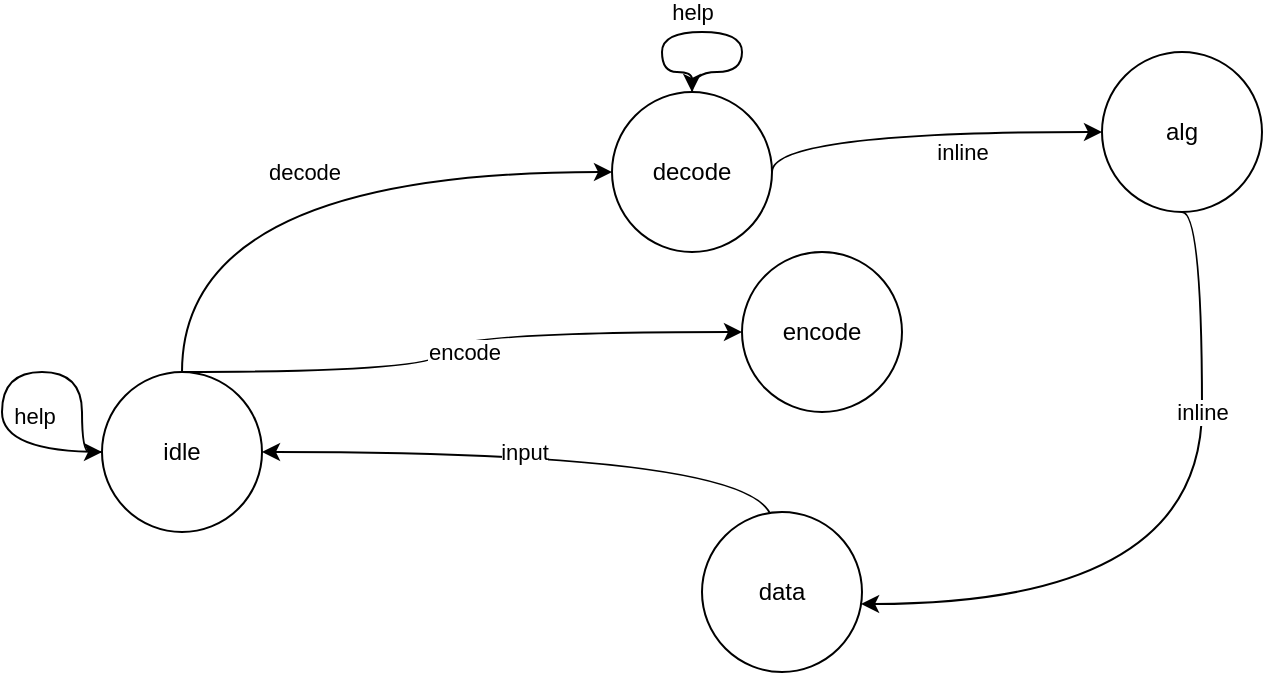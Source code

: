 <mxfile version="14.6.10" type="github">
  <diagram id="GiY3ebTyNPxL1qhEu1Pu" name="Page-1">
    <mxGraphModel dx="813" dy="441" grid="1" gridSize="10" guides="1" tooltips="1" connect="1" arrows="1" fold="1" page="1" pageScale="1" pageWidth="850" pageHeight="1100" math="0" shadow="0">
      <root>
        <mxCell id="0" />
        <mxCell id="1" parent="0" />
        <mxCell id="5-YfzYpszT6BwQLFDBnS-1" value="idle" style="ellipse;whiteSpace=wrap;html=1;aspect=fixed;" parent="1" vertex="1">
          <mxGeometry x="170" y="190" width="80" height="80" as="geometry" />
        </mxCell>
        <mxCell id="5-YfzYpszT6BwQLFDBnS-3" value="decode" style="ellipse;whiteSpace=wrap;html=1;aspect=fixed;" parent="1" vertex="1">
          <mxGeometry x="425" y="50" width="80" height="80" as="geometry" />
        </mxCell>
        <mxCell id="5-YfzYpszT6BwQLFDBnS-4" value="" style="curved=1;endArrow=classic;html=1;rounded=0;edgeStyle=orthogonalEdgeStyle;exitX=0.5;exitY=0;exitDx=0;exitDy=0;entryX=0;entryY=0.5;entryDx=0;entryDy=0;" parent="1" source="5-YfzYpszT6BwQLFDBnS-1" target="5-YfzYpszT6BwQLFDBnS-3" edge="1">
          <mxGeometry width="50" height="50" relative="1" as="geometry">
            <mxPoint x="240" y="190" as="sourcePoint" />
            <mxPoint x="290" y="140" as="targetPoint" />
            <Array as="points">
              <mxPoint x="210" y="90" />
            </Array>
          </mxGeometry>
        </mxCell>
        <mxCell id="5-YfzYpszT6BwQLFDBnS-5" value="decode" style="edgeLabel;html=1;align=center;verticalAlign=middle;resizable=0;points=[];" parent="5-YfzYpszT6BwQLFDBnS-4" vertex="1" connectable="0">
          <mxGeometry x="0.164" y="-16" relative="1" as="geometry">
            <mxPoint x="-23" y="-16" as="offset" />
          </mxGeometry>
        </mxCell>
        <mxCell id="5-YfzYpszT6BwQLFDBnS-6" value="" style="curved=1;endArrow=classic;html=1;rounded=0;edgeStyle=orthogonalEdgeStyle;exitX=0.5;exitY=0;exitDx=0;exitDy=0;entryX=0;entryY=0.5;entryDx=0;entryDy=0;" parent="1" source="5-YfzYpszT6BwQLFDBnS-1" target="V-2hEH6dSGug5lZV_6_B-1" edge="1">
          <mxGeometry width="50" height="50" relative="1" as="geometry">
            <mxPoint x="210" y="190" as="sourcePoint" />
            <mxPoint x="425" y="90" as="targetPoint" />
            <Array as="points">
              <mxPoint x="340" y="190" />
              <mxPoint x="340" y="170" />
            </Array>
          </mxGeometry>
        </mxCell>
        <mxCell id="5-YfzYpszT6BwQLFDBnS-7" value="encode" style="edgeLabel;html=1;align=center;verticalAlign=middle;resizable=0;points=[];" parent="5-YfzYpszT6BwQLFDBnS-6" vertex="1" connectable="0">
          <mxGeometry x="0.164" y="-16" relative="1" as="geometry">
            <mxPoint x="-14" y="-6" as="offset" />
          </mxGeometry>
        </mxCell>
        <mxCell id="5-YfzYpszT6BwQLFDBnS-8" value="" style="curved=1;endArrow=classic;html=1;rounded=0;edgeStyle=orthogonalEdgeStyle;exitX=0.5;exitY=0;exitDx=0;exitDy=0;" parent="1" source="5-YfzYpszT6BwQLFDBnS-3" edge="1">
          <mxGeometry width="50" height="50" relative="1" as="geometry">
            <mxPoint x="210" y="190" as="sourcePoint" />
            <mxPoint x="465" y="50" as="targetPoint" />
            <Array as="points">
              <mxPoint x="465" y="40" />
              <mxPoint x="490" y="40" />
              <mxPoint x="490" y="20" />
              <mxPoint x="450" y="20" />
              <mxPoint x="450" y="40" />
              <mxPoint x="465" y="40" />
            </Array>
          </mxGeometry>
        </mxCell>
        <mxCell id="5-YfzYpszT6BwQLFDBnS-9" value="&lt;div&gt;help&lt;/div&gt;" style="edgeLabel;html=1;align=center;verticalAlign=middle;resizable=0;points=[];" parent="5-YfzYpszT6BwQLFDBnS-8" vertex="1" connectable="0">
          <mxGeometry x="0.164" y="-16" relative="1" as="geometry">
            <mxPoint x="1" y="6" as="offset" />
          </mxGeometry>
        </mxCell>
        <mxCell id="5-YfzYpszT6BwQLFDBnS-11" value="" style="curved=1;endArrow=classic;html=1;rounded=0;edgeStyle=orthogonalEdgeStyle;exitX=0;exitY=0.5;exitDx=0;exitDy=0;entryX=1;entryY=0.5;entryDx=0;entryDy=0;" parent="1" source="5-YfzYpszT6BwQLFDBnS-20" target="5-YfzYpszT6BwQLFDBnS-1" edge="1">
          <mxGeometry width="50" height="50" relative="1" as="geometry">
            <mxPoint x="210" y="190" as="sourcePoint" />
            <mxPoint x="425" y="90" as="targetPoint" />
            <Array as="points">
              <mxPoint x="505" y="230" />
            </Array>
          </mxGeometry>
        </mxCell>
        <mxCell id="5-YfzYpszT6BwQLFDBnS-12" value="input" style="edgeLabel;html=1;align=center;verticalAlign=middle;resizable=0;points=[];" parent="5-YfzYpszT6BwQLFDBnS-11" vertex="1" connectable="0">
          <mxGeometry x="0.164" y="-16" relative="1" as="geometry">
            <mxPoint x="-20" y="16" as="offset" />
          </mxGeometry>
        </mxCell>
        <mxCell id="5-YfzYpszT6BwQLFDBnS-15" value="" style="curved=1;endArrow=classic;html=1;rounded=0;edgeStyle=orthogonalEdgeStyle;exitX=0;exitY=0.5;exitDx=0;exitDy=0;entryX=0;entryY=0.5;entryDx=0;entryDy=0;" parent="1" source="5-YfzYpszT6BwQLFDBnS-1" target="5-YfzYpszT6BwQLFDBnS-1" edge="1">
          <mxGeometry width="50" height="50" relative="1" as="geometry">
            <mxPoint x="465" y="50" as="sourcePoint" />
            <mxPoint x="465" y="50" as="targetPoint" />
            <Array as="points">
              <mxPoint x="120" y="230" />
              <mxPoint x="120" y="190" />
              <mxPoint x="160" y="190" />
              <mxPoint x="160" y="230" />
            </Array>
          </mxGeometry>
        </mxCell>
        <mxCell id="5-YfzYpszT6BwQLFDBnS-16" value="&lt;div&gt;help&lt;/div&gt;" style="edgeLabel;html=1;align=center;verticalAlign=middle;resizable=0;points=[];" parent="5-YfzYpszT6BwQLFDBnS-15" vertex="1" connectable="0">
          <mxGeometry x="0.164" y="-16" relative="1" as="geometry">
            <mxPoint x="1" y="6" as="offset" />
          </mxGeometry>
        </mxCell>
        <mxCell id="5-YfzYpszT6BwQLFDBnS-18" value="" style="curved=1;endArrow=classic;html=1;rounded=0;edgeStyle=orthogonalEdgeStyle;" parent="1" target="5-YfzYpszT6BwQLFDBnS-20" edge="1">
          <mxGeometry width="50" height="50" relative="1" as="geometry">
            <mxPoint x="710" y="110" as="sourcePoint" />
            <mxPoint x="250" y="230" as="targetPoint" />
            <Array as="points">
              <mxPoint x="720" y="110" />
              <mxPoint x="720" y="306" />
            </Array>
          </mxGeometry>
        </mxCell>
        <mxCell id="5-YfzYpszT6BwQLFDBnS-19" value="&lt;div&gt;inline&lt;/div&gt;" style="edgeLabel;html=1;align=center;verticalAlign=middle;resizable=0;points=[];" parent="5-YfzYpszT6BwQLFDBnS-18" vertex="1" connectable="0">
          <mxGeometry x="0.164" y="-16" relative="1" as="geometry">
            <mxPoint x="13" y="-80" as="offset" />
          </mxGeometry>
        </mxCell>
        <mxCell id="5-YfzYpszT6BwQLFDBnS-20" value="data" style="ellipse;whiteSpace=wrap;html=1;aspect=fixed;" parent="1" vertex="1">
          <mxGeometry x="470" y="260" width="80" height="80" as="geometry" />
        </mxCell>
        <mxCell id="5-YfzYpszT6BwQLFDBnS-21" value="alg" style="ellipse;whiteSpace=wrap;html=1;aspect=fixed;" parent="1" vertex="1">
          <mxGeometry x="670" y="30" width="80" height="80" as="geometry" />
        </mxCell>
        <mxCell id="5-YfzYpszT6BwQLFDBnS-24" value="" style="curved=1;endArrow=classic;html=1;rounded=0;edgeStyle=orthogonalEdgeStyle;exitX=1;exitY=0.5;exitDx=0;exitDy=0;entryX=0;entryY=0.5;entryDx=0;entryDy=0;" parent="1" source="5-YfzYpszT6BwQLFDBnS-3" target="5-YfzYpszT6BwQLFDBnS-21" edge="1">
          <mxGeometry width="50" height="50" relative="1" as="geometry">
            <mxPoint x="590" y="120" as="sourcePoint" />
            <mxPoint x="570" y="190" as="targetPoint" />
            <Array as="points">
              <mxPoint x="505" y="70" />
            </Array>
          </mxGeometry>
        </mxCell>
        <mxCell id="5-YfzYpszT6BwQLFDBnS-25" value="inline" style="edgeLabel;html=1;align=center;verticalAlign=middle;resizable=0;points=[];" parent="5-YfzYpszT6BwQLFDBnS-24" vertex="1" connectable="0">
          <mxGeometry x="0.164" y="-16" relative="1" as="geometry">
            <mxPoint x="7" y="-6" as="offset" />
          </mxGeometry>
        </mxCell>
        <mxCell id="V-2hEH6dSGug5lZV_6_B-1" value="encode" style="ellipse;whiteSpace=wrap;html=1;aspect=fixed;" vertex="1" parent="1">
          <mxGeometry x="490" y="130" width="80" height="80" as="geometry" />
        </mxCell>
      </root>
    </mxGraphModel>
  </diagram>
</mxfile>
